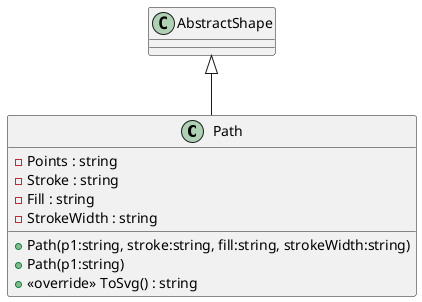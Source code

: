 @startuml
class Path {
    - Points : string
    - Stroke : string
    - Fill : string
    - StrokeWidth : string
    + Path(p1:string, stroke:string, fill:string, strokeWidth:string)
    + Path(p1:string)
    + <<override>> ToSvg() : string
}
AbstractShape <|-- Path
@enduml
